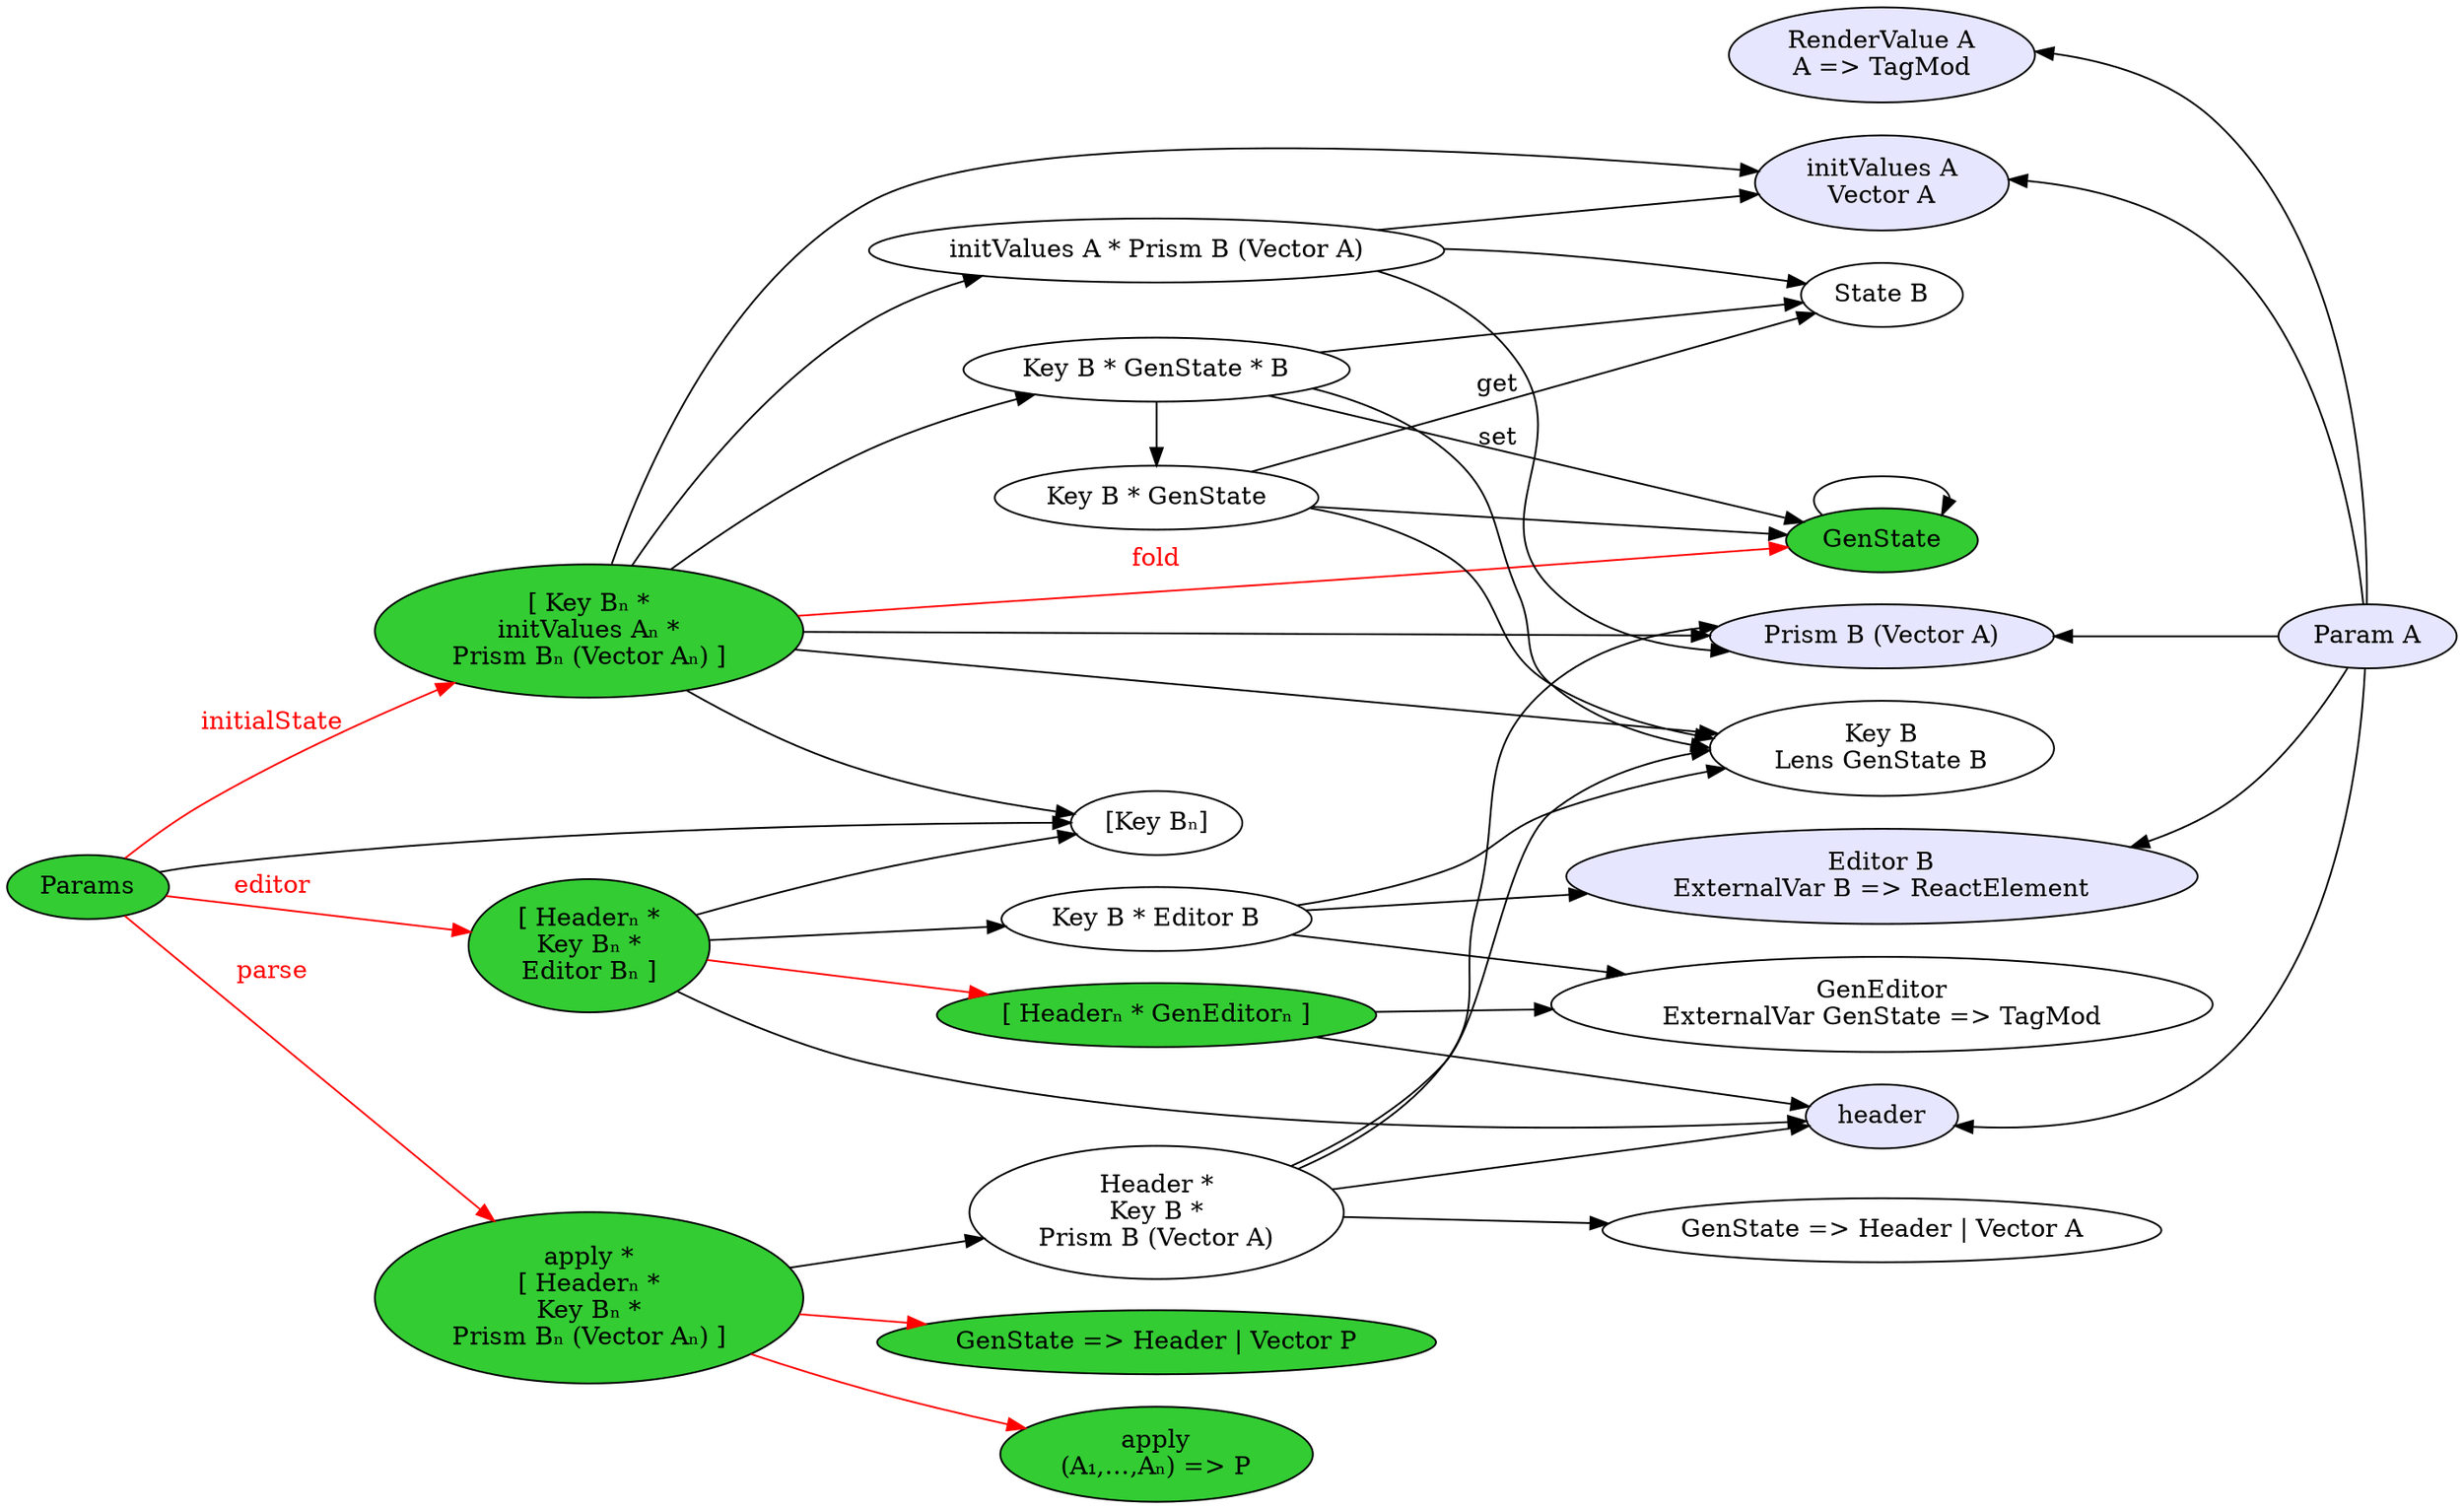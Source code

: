 digraph G {
rankdir=LR

{ node[style=filled fillcolor="#e6e6ff"]
header
render [label="RenderValue A\nA => TagMod"]
initValues [label="initValues A\nVector A"]
editor [label="Editor B\nExternalVar B => ReactElement"]
prism [label="Prism B (Vector A)"]

Param [label="Param A"]
header,render,initValues,editor,prism -> Param [dir=back]
}

genEditor [label="GenEditor\nExternalVar GenState => TagMod"]

{ node[style=filled fillcolor="#33cc33"]
gs [label="GenState"]
gs -> gs
GOAL_Params [label="Params"]
GOAL_editors [label="[ Headerₙ * GenEditorₙ ]"]
initStateNeeds [label="[ Key Bₙ *\ninitValues Aₙ *\nPrism Bₙ (Vector Aₙ) ]"]
editorNeeds [label="[ Headerₙ *\nKey Bₙ *\nEditor Bₙ ]"]
parseNeeds [label="apply *\n[ Headerₙ *\nKey Bₙ *\nPrism Bₙ (Vector Aₙ) ]"]

GOAL_parse [label="GenState => Header | Vector P"]
apply [label="apply\n(A₁,…,Aₙ) => P"]


edge [color=red fontcolor=red]
GOAL_Params -> initStateNeeds [label="initialState"]
initStateNeeds -> gs [label="fold"]
GOAL_Params -> editorNeeds [label="editor"]
editorNeeds -> GOAL_editors
GOAL_Params -> parseNeeds [label="parse"]
parseNeeds -> apply,GOAL_parse

edge [style=dashed color=red]
}

tup_HKP [label="Header *\nKey B *\nPrism B (Vector A)"]
parseOne [label="GenState => Header | Vector A"]
parseNeeds -> tup_HKP -> parseOne,header,key,prism

// PKeys [label="∀ B ⊂ P.Bs : Key[B]"]
PKeys [label="[Key Bₙ]"]
GOAL_Params -> PKeys

tup_initValuesPrism [label="initValues A * Prism B (Vector A)"]
tup_initValuesPrism -> sb,initValues,prism
sb [label="State B"]
key [label="Key B\nLens GenState B"]
tup_keyGS [label="Key B * GenState"]
tup_keyGS -> sb [label="get"]
tup_keyGS -> gs,key
tup_keyGSB [label="Key B * GenState * B"]
tup_keyGSB -> gs [label="set"]
tup_keyGSB -> key,sb
tup_keyGSB -> tup_keyGS [constraint=false]

initStateNeeds-> key,prism,initValues,PKeys,tup_keyGSB,tup_initValuesPrism

editorNeeds -> header,tup_keyEd,PKeys
GOAL_editors -> header,genEditor
tup_keyEd [label="Key B * Editor B"]
tup_keyEd -> key,editor,genEditor

}
